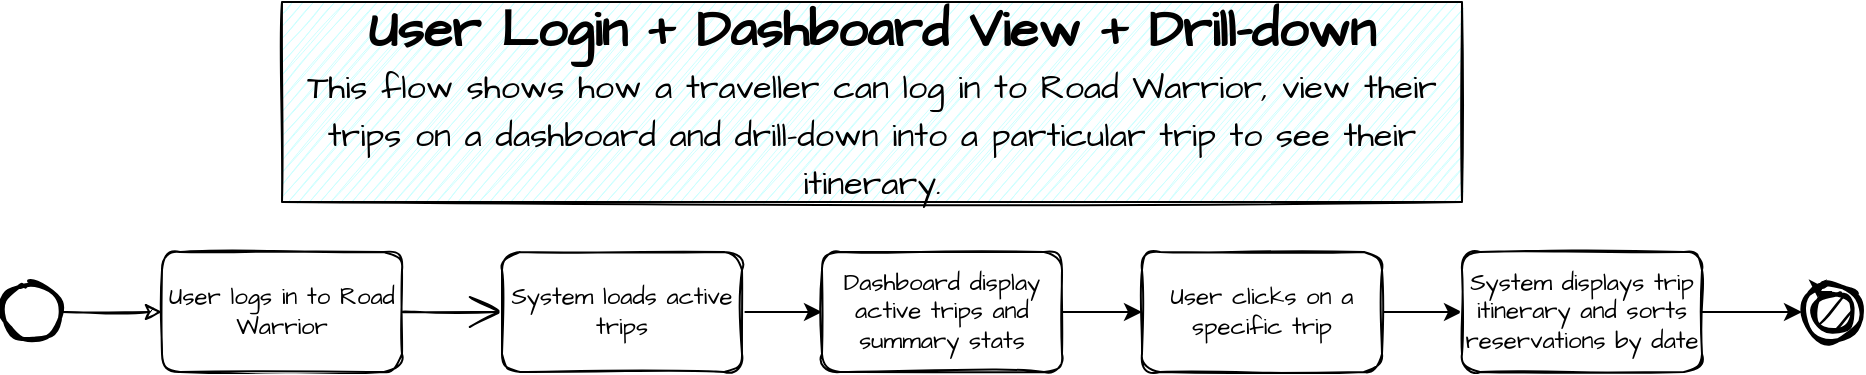 <mxfile version="20.2.8" type="device"><diagram id="qHX-vIc6KNPXVEkH2NtB" name="Page-1"><mxGraphModel dx="998" dy="1081" grid="1" gridSize="10" guides="1" tooltips="1" connect="1" arrows="1" fold="1" page="1" pageScale="1" pageWidth="827" pageHeight="1169" math="0" shadow="0"><root><mxCell id="0"/><mxCell id="1" parent="0"/><mxCell id="CMVmKs_iM_Mgxj2ZyM_5-5" style="edgeStyle=orthogonalEdgeStyle;rounded=0;orthogonalLoop=1;jettySize=auto;html=1;entryX=0;entryY=0.5;entryDx=0;entryDy=0;sketch=1;fontSize=12;" parent="1" source="CMVmKs_iM_Mgxj2ZyM_5-2" target="CMVmKs_iM_Mgxj2ZyM_5-6" edge="1"><mxGeometry relative="1" as="geometry"><mxPoint x="235" y="285" as="targetPoint"/></mxGeometry></mxCell><mxCell id="CMVmKs_iM_Mgxj2ZyM_5-2" value="" style="strokeWidth=2;html=1;shape=mxgraph.flowchart.start_1;whiteSpace=wrap;sketch=1;" parent="1" vertex="1"><mxGeometry x="120" y="270" width="30" height="30" as="geometry"/></mxCell><mxCell id="CMVmKs_iM_Mgxj2ZyM_5-3" value="" style="strokeWidth=2;html=1;shape=mxgraph.flowchart.start_1;whiteSpace=wrap;sketch=1;fontSize=12;" parent="1" vertex="1"><mxGeometry x="1020" y="270" width="30" height="30" as="geometry"/></mxCell><mxCell id="CMVmKs_iM_Mgxj2ZyM_5-4" value="" style="strokeWidth=2;html=1;shape=mxgraph.flowchart.start_1;whiteSpace=wrap;fillColor=#000000;container=1;sketch=1;fontSize=12;" parent="1" vertex="1"><mxGeometry x="1025" y="275" width="20" height="20" as="geometry"/></mxCell><mxCell id="CMVmKs_iM_Mgxj2ZyM_5-8" style="edgeStyle=orthogonalEdgeStyle;curved=1;rounded=0;sketch=1;hachureGap=4;orthogonalLoop=1;jettySize=auto;html=1;entryX=0;entryY=0.5;entryDx=0;entryDy=0;fontFamily=Architects Daughter;fontSource=https%3A%2F%2Ffonts.googleapis.com%2Fcss%3Ffamily%3DArchitects%2BDaughter;fontSize=12;endArrow=open;startSize=14;endSize=14;sourcePerimeterSpacing=8;targetPerimeterSpacing=8;exitX=1;exitY=0.5;exitDx=0;exitDy=0;" parent="1" source="CMVmKs_iM_Mgxj2ZyM_5-6" target="CMVmKs_iM_Mgxj2ZyM_5-14" edge="1"><mxGeometry relative="1" as="geometry"><mxPoint x="414" y="285" as="targetPoint"/></mxGeometry></mxCell><mxCell id="CMVmKs_iM_Mgxj2ZyM_5-6" value="User logs in to Road Warrior" style="rounded=1;whiteSpace=wrap;html=1;sketch=1;hachureGap=4;fontFamily=Architects Daughter;fontSource=https%3A%2F%2Ffonts.googleapis.com%2Fcss%3Ffamily%3DArchitects%2BDaughter;fontSize=12;" parent="1" vertex="1"><mxGeometry x="200" y="255" width="120" height="60" as="geometry"/></mxCell><mxCell id="9tHhiv_P13Ggrh9oB1KF-1" style="edgeStyle=orthogonalEdgeStyle;rounded=0;orthogonalLoop=1;jettySize=auto;html=1;entryX=0;entryY=0.5;entryDx=0;entryDy=0;" edge="1" parent="1" source="CMVmKs_iM_Mgxj2ZyM_5-14" target="CMVmKs_iM_Mgxj2ZyM_5-24"><mxGeometry relative="1" as="geometry"/></mxCell><mxCell id="CMVmKs_iM_Mgxj2ZyM_5-14" value="System loads active trips" style="rounded=1;whiteSpace=wrap;html=1;sketch=1;hachureGap=4;fontFamily=Architects Daughter;fontSource=https%3A%2F%2Ffonts.googleapis.com%2Fcss%3Ffamily%3DArchitects%2BDaughter;fontSize=12;" parent="1" vertex="1"><mxGeometry x="370" y="255" width="120" height="60" as="geometry"/></mxCell><mxCell id="9tHhiv_P13Ggrh9oB1KF-3" style="edgeStyle=orthogonalEdgeStyle;rounded=0;orthogonalLoop=1;jettySize=auto;html=1;entryX=0;entryY=0.5;entryDx=0;entryDy=0;" edge="1" parent="1" source="CMVmKs_iM_Mgxj2ZyM_5-24" target="9tHhiv_P13Ggrh9oB1KF-2"><mxGeometry relative="1" as="geometry"/></mxCell><mxCell id="CMVmKs_iM_Mgxj2ZyM_5-24" value="Dashboard display active trips and summary stats" style="rounded=1;whiteSpace=wrap;html=1;sketch=1;hachureGap=4;fontFamily=Architects Daughter;fontSource=https%3A%2F%2Ffonts.googleapis.com%2Fcss%3Ffamily%3DArchitects%2BDaughter;fontSize=12;" parent="1" vertex="1"><mxGeometry x="530" y="255" width="120" height="60" as="geometry"/></mxCell><mxCell id="9tHhiv_P13Ggrh9oB1KF-5" style="edgeStyle=orthogonalEdgeStyle;rounded=0;orthogonalLoop=1;jettySize=auto;html=1;" edge="1" parent="1" source="9tHhiv_P13Ggrh9oB1KF-2" target="9tHhiv_P13Ggrh9oB1KF-4"><mxGeometry relative="1" as="geometry"/></mxCell><mxCell id="9tHhiv_P13Ggrh9oB1KF-2" value="User clicks on a specific trip" style="rounded=1;whiteSpace=wrap;html=1;sketch=1;hachureGap=4;fontFamily=Architects Daughter;fontSource=https%3A%2F%2Ffonts.googleapis.com%2Fcss%3Ffamily%3DArchitects%2BDaughter;fontSize=12;" vertex="1" parent="1"><mxGeometry x="690" y="255" width="120" height="60" as="geometry"/></mxCell><mxCell id="9tHhiv_P13Ggrh9oB1KF-7" style="edgeStyle=orthogonalEdgeStyle;rounded=0;orthogonalLoop=1;jettySize=auto;html=1;entryX=0;entryY=0.5;entryDx=0;entryDy=0;entryPerimeter=0;" edge="1" parent="1" source="9tHhiv_P13Ggrh9oB1KF-4" target="CMVmKs_iM_Mgxj2ZyM_5-3"><mxGeometry relative="1" as="geometry"/></mxCell><mxCell id="9tHhiv_P13Ggrh9oB1KF-4" value="System displays trip itinerary and sorts reservations by date" style="rounded=1;whiteSpace=wrap;html=1;sketch=1;hachureGap=4;fontFamily=Architects Daughter;fontSource=https%3A%2F%2Ffonts.googleapis.com%2Fcss%3Ffamily%3DArchitects%2BDaughter;fontSize=12;" vertex="1" parent="1"><mxGeometry x="850" y="255" width="120" height="60" as="geometry"/></mxCell><mxCell id="9tHhiv_P13Ggrh9oB1KF-6" style="edgeStyle=orthogonalEdgeStyle;rounded=0;orthogonalLoop=1;jettySize=auto;html=1;exitX=0.5;exitY=0;exitDx=0;exitDy=0;exitPerimeter=0;entryX=0.145;entryY=0.145;entryDx=0;entryDy=0;entryPerimeter=0;" edge="1" parent="1" source="CMVmKs_iM_Mgxj2ZyM_5-4" target="CMVmKs_iM_Mgxj2ZyM_5-4"><mxGeometry relative="1" as="geometry"/></mxCell><mxCell id="9tHhiv_P13Ggrh9oB1KF-9" value="&lt;font style=&quot;&quot;&gt;&lt;b style=&quot;&quot;&gt;&lt;font style=&quot;font-size: 26px;&quot;&gt;User Login + Dashboard View + Drill-down&lt;/font&gt;&lt;/b&gt;&lt;br&gt;&lt;font style=&quot;font-size: 17px;&quot;&gt;This flow shows how a traveller can log in to Road Warrior, view their trips on a dashboard and drill-down into a particular trip to see their itinerary.&lt;/font&gt;&lt;br&gt;&lt;/font&gt;" style="text;html=1;strokeColor=default;fillColor=#CCFFFF;align=center;verticalAlign=middle;whiteSpace=wrap;rounded=0;sketch=1;hachureGap=4;fontFamily=Architects Daughter;fontSource=https%3A%2F%2Ffonts.googleapis.com%2Fcss%3Ffamily%3DArchitects%2BDaughter;fontSize=20;" vertex="1" parent="1"><mxGeometry x="260" y="130" width="590" height="100" as="geometry"/></mxCell></root></mxGraphModel></diagram></mxfile>